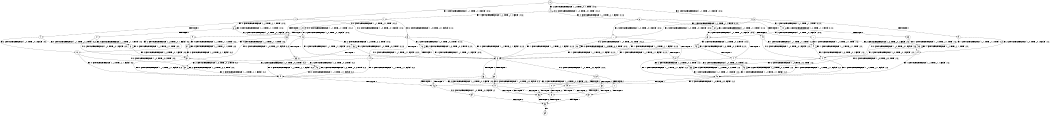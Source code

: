 digraph BCG {
size = "7, 10.5";
center = TRUE;
node [shape = circle];
0 [peripheries = 2];
0 -> 1 [label = "EX !1 !ATOMIC_EXCH_BRANCH (1, +1, TRUE, +1, 1, FALSE) !:0:1:2:"];
0 -> 2 [label = "EX !2 !ATOMIC_EXCH_BRANCH (1, +0, TRUE, +0, 1, TRUE) !:0:1:2:"];
0 -> 3 [label = "EX !0 !ATOMIC_EXCH_BRANCH (1, +1, TRUE, +1, 1, FALSE) !:0:1:2:"];
1 -> 4 [label = "TERMINATE !1"];
1 -> 5 [label = "EX !2 !ATOMIC_EXCH_BRANCH (1, +0, TRUE, +0, 1, FALSE) !:0:1:2:"];
1 -> 6 [label = "EX !0 !ATOMIC_EXCH_BRANCH (1, +1, TRUE, +1, 1, TRUE) !:0:1:2:"];
2 -> 7 [label = "EX !1 !ATOMIC_EXCH_BRANCH (1, +1, TRUE, +1, 1, FALSE) !:0:1:2:"];
2 -> 8 [label = "EX !0 !ATOMIC_EXCH_BRANCH (1, +1, TRUE, +1, 1, FALSE) !:0:1:2:"];
2 -> 2 [label = "EX !2 !ATOMIC_EXCH_BRANCH (1, +0, TRUE, +0, 1, TRUE) !:0:1:2:"];
3 -> 9 [label = "TERMINATE !0"];
3 -> 10 [label = "EX !1 !ATOMIC_EXCH_BRANCH (1, +1, TRUE, +1, 1, TRUE) !:0:1:2:"];
3 -> 11 [label = "EX !2 !ATOMIC_EXCH_BRANCH (1, +0, TRUE, +0, 1, FALSE) !:0:1:2:"];
4 -> 12 [label = "EX !2 !ATOMIC_EXCH_BRANCH (1, +0, TRUE, +0, 1, FALSE) !:0:2:"];
4 -> 13 [label = "EX !0 !ATOMIC_EXCH_BRANCH (1, +1, TRUE, +1, 1, TRUE) !:0:2:"];
5 -> 14 [label = "TERMINATE !1"];
5 -> 15 [label = "EX !0 !ATOMIC_EXCH_BRANCH (1, +1, TRUE, +1, 1, FALSE) !:0:1:2:"];
5 -> 16 [label = "EX !2 !ATOMIC_EXCH_BRANCH (1, +0, TRUE, +0, 2, TRUE) !:0:1:2:"];
6 -> 17 [label = "TERMINATE !1"];
6 -> 18 [label = "EX !2 !ATOMIC_EXCH_BRANCH (1, +0, TRUE, +0, 1, FALSE) !:0:1:2:"];
6 -> 6 [label = "EX !0 !ATOMIC_EXCH_BRANCH (1, +1, TRUE, +1, 1, TRUE) !:0:1:2:"];
7 -> 19 [label = "TERMINATE !1"];
7 -> 20 [label = "EX !0 !ATOMIC_EXCH_BRANCH (1, +1, TRUE, +1, 1, TRUE) !:0:1:2:"];
7 -> 5 [label = "EX !2 !ATOMIC_EXCH_BRANCH (1, +0, TRUE, +0, 1, FALSE) !:0:1:2:"];
8 -> 21 [label = "TERMINATE !0"];
8 -> 22 [label = "EX !1 !ATOMIC_EXCH_BRANCH (1, +1, TRUE, +1, 1, TRUE) !:0:1:2:"];
8 -> 11 [label = "EX !2 !ATOMIC_EXCH_BRANCH (1, +0, TRUE, +0, 1, FALSE) !:0:1:2:"];
9 -> 23 [label = "EX !1 !ATOMIC_EXCH_BRANCH (1, +1, TRUE, +1, 1, TRUE) !:1:2:"];
9 -> 24 [label = "EX !2 !ATOMIC_EXCH_BRANCH (1, +0, TRUE, +0, 1, FALSE) !:1:2:"];
10 -> 25 [label = "TERMINATE !0"];
10 -> 26 [label = "EX !2 !ATOMIC_EXCH_BRANCH (1, +0, TRUE, +0, 1, FALSE) !:0:1:2:"];
10 -> 10 [label = "EX !1 !ATOMIC_EXCH_BRANCH (1, +1, TRUE, +1, 1, TRUE) !:0:1:2:"];
11 -> 27 [label = "TERMINATE !0"];
11 -> 15 [label = "EX !1 !ATOMIC_EXCH_BRANCH (1, +1, TRUE, +1, 1, FALSE) !:0:1:2:"];
11 -> 28 [label = "EX !2 !ATOMIC_EXCH_BRANCH (1, +0, TRUE, +0, 2, TRUE) !:0:1:2:"];
12 -> 29 [label = "EX !0 !ATOMIC_EXCH_BRANCH (1, +1, TRUE, +1, 1, FALSE) !:0:2:"];
12 -> 30 [label = "EX !2 !ATOMIC_EXCH_BRANCH (1, +0, TRUE, +0, 2, TRUE) !:0:2:"];
13 -> 31 [label = "EX !2 !ATOMIC_EXCH_BRANCH (1, +0, TRUE, +0, 1, FALSE) !:0:2:"];
13 -> 13 [label = "EX !0 !ATOMIC_EXCH_BRANCH (1, +1, TRUE, +1, 1, TRUE) !:0:2:"];
14 -> 29 [label = "EX !0 !ATOMIC_EXCH_BRANCH (1, +1, TRUE, +1, 1, FALSE) !:0:2:"];
14 -> 30 [label = "EX !2 !ATOMIC_EXCH_BRANCH (1, +0, TRUE, +0, 2, TRUE) !:0:2:"];
15 -> 32 [label = "TERMINATE !1"];
15 -> 33 [label = "TERMINATE !0"];
15 -> 34 [label = "EX !2 !ATOMIC_EXCH_BRANCH (1, +0, TRUE, +0, 2, FALSE) !:0:1:2:"];
16 -> 14 [label = "TERMINATE !1"];
16 -> 15 [label = "EX !0 !ATOMIC_EXCH_BRANCH (1, +1, TRUE, +1, 1, FALSE) !:0:1:2:"];
16 -> 16 [label = "EX !2 !ATOMIC_EXCH_BRANCH (1, +0, TRUE, +0, 2, TRUE) !:0:1:2:"];
17 -> 31 [label = "EX !2 !ATOMIC_EXCH_BRANCH (1, +0, TRUE, +0, 1, FALSE) !:0:2:"];
17 -> 13 [label = "EX !0 !ATOMIC_EXCH_BRANCH (1, +1, TRUE, +1, 1, TRUE) !:0:2:"];
18 -> 35 [label = "TERMINATE !1"];
18 -> 36 [label = "EX !2 !ATOMIC_EXCH_BRANCH (1, +0, TRUE, +0, 2, TRUE) !:0:1:2:"];
18 -> 15 [label = "EX !0 !ATOMIC_EXCH_BRANCH (1, +1, TRUE, +1, 1, FALSE) !:0:1:2:"];
19 -> 37 [label = "EX !0 !ATOMIC_EXCH_BRANCH (1, +1, TRUE, +1, 1, TRUE) !:0:2:"];
19 -> 12 [label = "EX !2 !ATOMIC_EXCH_BRANCH (1, +0, TRUE, +0, 1, FALSE) !:0:2:"];
20 -> 38 [label = "TERMINATE !1"];
20 -> 18 [label = "EX !2 !ATOMIC_EXCH_BRANCH (1, +0, TRUE, +0, 1, FALSE) !:0:1:2:"];
20 -> 20 [label = "EX !0 !ATOMIC_EXCH_BRANCH (1, +1, TRUE, +1, 1, TRUE) !:0:1:2:"];
21 -> 39 [label = "EX !1 !ATOMIC_EXCH_BRANCH (1, +1, TRUE, +1, 1, TRUE) !:1:2:"];
21 -> 24 [label = "EX !2 !ATOMIC_EXCH_BRANCH (1, +0, TRUE, +0, 1, FALSE) !:1:2:"];
22 -> 40 [label = "TERMINATE !0"];
22 -> 26 [label = "EX !2 !ATOMIC_EXCH_BRANCH (1, +0, TRUE, +0, 1, FALSE) !:0:1:2:"];
22 -> 22 [label = "EX !1 !ATOMIC_EXCH_BRANCH (1, +1, TRUE, +1, 1, TRUE) !:0:1:2:"];
23 -> 41 [label = "EX !2 !ATOMIC_EXCH_BRANCH (1, +0, TRUE, +0, 1, FALSE) !:1:2:"];
23 -> 23 [label = "EX !1 !ATOMIC_EXCH_BRANCH (1, +1, TRUE, +1, 1, TRUE) !:1:2:"];
24 -> 42 [label = "EX !1 !ATOMIC_EXCH_BRANCH (1, +1, TRUE, +1, 1, FALSE) !:1:2:"];
24 -> 43 [label = "EX !2 !ATOMIC_EXCH_BRANCH (1, +0, TRUE, +0, 2, TRUE) !:1:2:"];
25 -> 41 [label = "EX !2 !ATOMIC_EXCH_BRANCH (1, +0, TRUE, +0, 1, FALSE) !:1:2:"];
25 -> 23 [label = "EX !1 !ATOMIC_EXCH_BRANCH (1, +1, TRUE, +1, 1, TRUE) !:1:2:"];
26 -> 44 [label = "TERMINATE !0"];
26 -> 45 [label = "EX !2 !ATOMIC_EXCH_BRANCH (1, +0, TRUE, +0, 2, TRUE) !:0:1:2:"];
26 -> 15 [label = "EX !1 !ATOMIC_EXCH_BRANCH (1, +1, TRUE, +1, 1, FALSE) !:0:1:2:"];
27 -> 42 [label = "EX !1 !ATOMIC_EXCH_BRANCH (1, +1, TRUE, +1, 1, FALSE) !:1:2:"];
27 -> 43 [label = "EX !2 !ATOMIC_EXCH_BRANCH (1, +0, TRUE, +0, 2, TRUE) !:1:2:"];
28 -> 27 [label = "TERMINATE !0"];
28 -> 15 [label = "EX !1 !ATOMIC_EXCH_BRANCH (1, +1, TRUE, +1, 1, FALSE) !:0:1:2:"];
28 -> 28 [label = "EX !2 !ATOMIC_EXCH_BRANCH (1, +0, TRUE, +0, 2, TRUE) !:0:1:2:"];
29 -> 46 [label = "TERMINATE !0"];
29 -> 47 [label = "EX !2 !ATOMIC_EXCH_BRANCH (1, +0, TRUE, +0, 2, FALSE) !:0:2:"];
30 -> 29 [label = "EX !0 !ATOMIC_EXCH_BRANCH (1, +1, TRUE, +1, 1, FALSE) !:0:2:"];
30 -> 30 [label = "EX !2 !ATOMIC_EXCH_BRANCH (1, +0, TRUE, +0, 2, TRUE) !:0:2:"];
31 -> 48 [label = "EX !2 !ATOMIC_EXCH_BRANCH (1, +0, TRUE, +0, 2, TRUE) !:0:2:"];
31 -> 29 [label = "EX !0 !ATOMIC_EXCH_BRANCH (1, +1, TRUE, +1, 1, FALSE) !:0:2:"];
32 -> 46 [label = "TERMINATE !0"];
32 -> 47 [label = "EX !2 !ATOMIC_EXCH_BRANCH (1, +0, TRUE, +0, 2, FALSE) !:0:2:"];
33 -> 46 [label = "TERMINATE !1"];
33 -> 49 [label = "EX !2 !ATOMIC_EXCH_BRANCH (1, +0, TRUE, +0, 2, FALSE) !:1:2:"];
34 -> 50 [label = "TERMINATE !1"];
34 -> 51 [label = "TERMINATE !2"];
34 -> 52 [label = "TERMINATE !0"];
35 -> 48 [label = "EX !2 !ATOMIC_EXCH_BRANCH (1, +0, TRUE, +0, 2, TRUE) !:0:2:"];
35 -> 29 [label = "EX !0 !ATOMIC_EXCH_BRANCH (1, +1, TRUE, +1, 1, FALSE) !:0:2:"];
36 -> 35 [label = "TERMINATE !1"];
36 -> 36 [label = "EX !2 !ATOMIC_EXCH_BRANCH (1, +0, TRUE, +0, 2, TRUE) !:0:1:2:"];
36 -> 15 [label = "EX !0 !ATOMIC_EXCH_BRANCH (1, +1, TRUE, +1, 1, FALSE) !:0:1:2:"];
37 -> 31 [label = "EX !2 !ATOMIC_EXCH_BRANCH (1, +0, TRUE, +0, 1, FALSE) !:0:2:"];
37 -> 37 [label = "EX !0 !ATOMIC_EXCH_BRANCH (1, +1, TRUE, +1, 1, TRUE) !:0:2:"];
38 -> 31 [label = "EX !2 !ATOMIC_EXCH_BRANCH (1, +0, TRUE, +0, 1, FALSE) !:0:2:"];
38 -> 37 [label = "EX !0 !ATOMIC_EXCH_BRANCH (1, +1, TRUE, +1, 1, TRUE) !:0:2:"];
39 -> 41 [label = "EX !2 !ATOMIC_EXCH_BRANCH (1, +0, TRUE, +0, 1, FALSE) !:1:2:"];
39 -> 39 [label = "EX !1 !ATOMIC_EXCH_BRANCH (1, +1, TRUE, +1, 1, TRUE) !:1:2:"];
40 -> 41 [label = "EX !2 !ATOMIC_EXCH_BRANCH (1, +0, TRUE, +0, 1, FALSE) !:1:2:"];
40 -> 39 [label = "EX !1 !ATOMIC_EXCH_BRANCH (1, +1, TRUE, +1, 1, TRUE) !:1:2:"];
41 -> 53 [label = "EX !2 !ATOMIC_EXCH_BRANCH (1, +0, TRUE, +0, 2, TRUE) !:1:2:"];
41 -> 42 [label = "EX !1 !ATOMIC_EXCH_BRANCH (1, +1, TRUE, +1, 1, FALSE) !:1:2:"];
42 -> 46 [label = "TERMINATE !1"];
42 -> 49 [label = "EX !2 !ATOMIC_EXCH_BRANCH (1, +0, TRUE, +0, 2, FALSE) !:1:2:"];
43 -> 42 [label = "EX !1 !ATOMIC_EXCH_BRANCH (1, +1, TRUE, +1, 1, FALSE) !:1:2:"];
43 -> 43 [label = "EX !2 !ATOMIC_EXCH_BRANCH (1, +0, TRUE, +0, 2, TRUE) !:1:2:"];
44 -> 53 [label = "EX !2 !ATOMIC_EXCH_BRANCH (1, +0, TRUE, +0, 2, TRUE) !:1:2:"];
44 -> 42 [label = "EX !1 !ATOMIC_EXCH_BRANCH (1, +1, TRUE, +1, 1, FALSE) !:1:2:"];
45 -> 44 [label = "TERMINATE !0"];
45 -> 45 [label = "EX !2 !ATOMIC_EXCH_BRANCH (1, +0, TRUE, +0, 2, TRUE) !:0:1:2:"];
45 -> 15 [label = "EX !1 !ATOMIC_EXCH_BRANCH (1, +1, TRUE, +1, 1, FALSE) !:0:1:2:"];
46 -> 54 [label = "EX !2 !ATOMIC_EXCH_BRANCH (1, +0, TRUE, +0, 2, FALSE) !:2:"];
47 -> 55 [label = "TERMINATE !2"];
47 -> 56 [label = "TERMINATE !0"];
48 -> 48 [label = "EX !2 !ATOMIC_EXCH_BRANCH (1, +0, TRUE, +0, 2, TRUE) !:0:2:"];
48 -> 29 [label = "EX !0 !ATOMIC_EXCH_BRANCH (1, +1, TRUE, +1, 1, FALSE) !:0:2:"];
49 -> 56 [label = "TERMINATE !1"];
49 -> 57 [label = "TERMINATE !2"];
50 -> 55 [label = "TERMINATE !2"];
50 -> 56 [label = "TERMINATE !0"];
51 -> 55 [label = "TERMINATE !1"];
51 -> 57 [label = "TERMINATE !0"];
52 -> 56 [label = "TERMINATE !1"];
52 -> 57 [label = "TERMINATE !2"];
53 -> 53 [label = "EX !2 !ATOMIC_EXCH_BRANCH (1, +0, TRUE, +0, 2, TRUE) !:1:2:"];
53 -> 42 [label = "EX !1 !ATOMIC_EXCH_BRANCH (1, +1, TRUE, +1, 1, FALSE) !:1:2:"];
54 -> 58 [label = "TERMINATE !2"];
55 -> 58 [label = "TERMINATE !0"];
56 -> 58 [label = "TERMINATE !2"];
57 -> 58 [label = "TERMINATE !1"];
58 -> 59 [label = "exit"];
}
